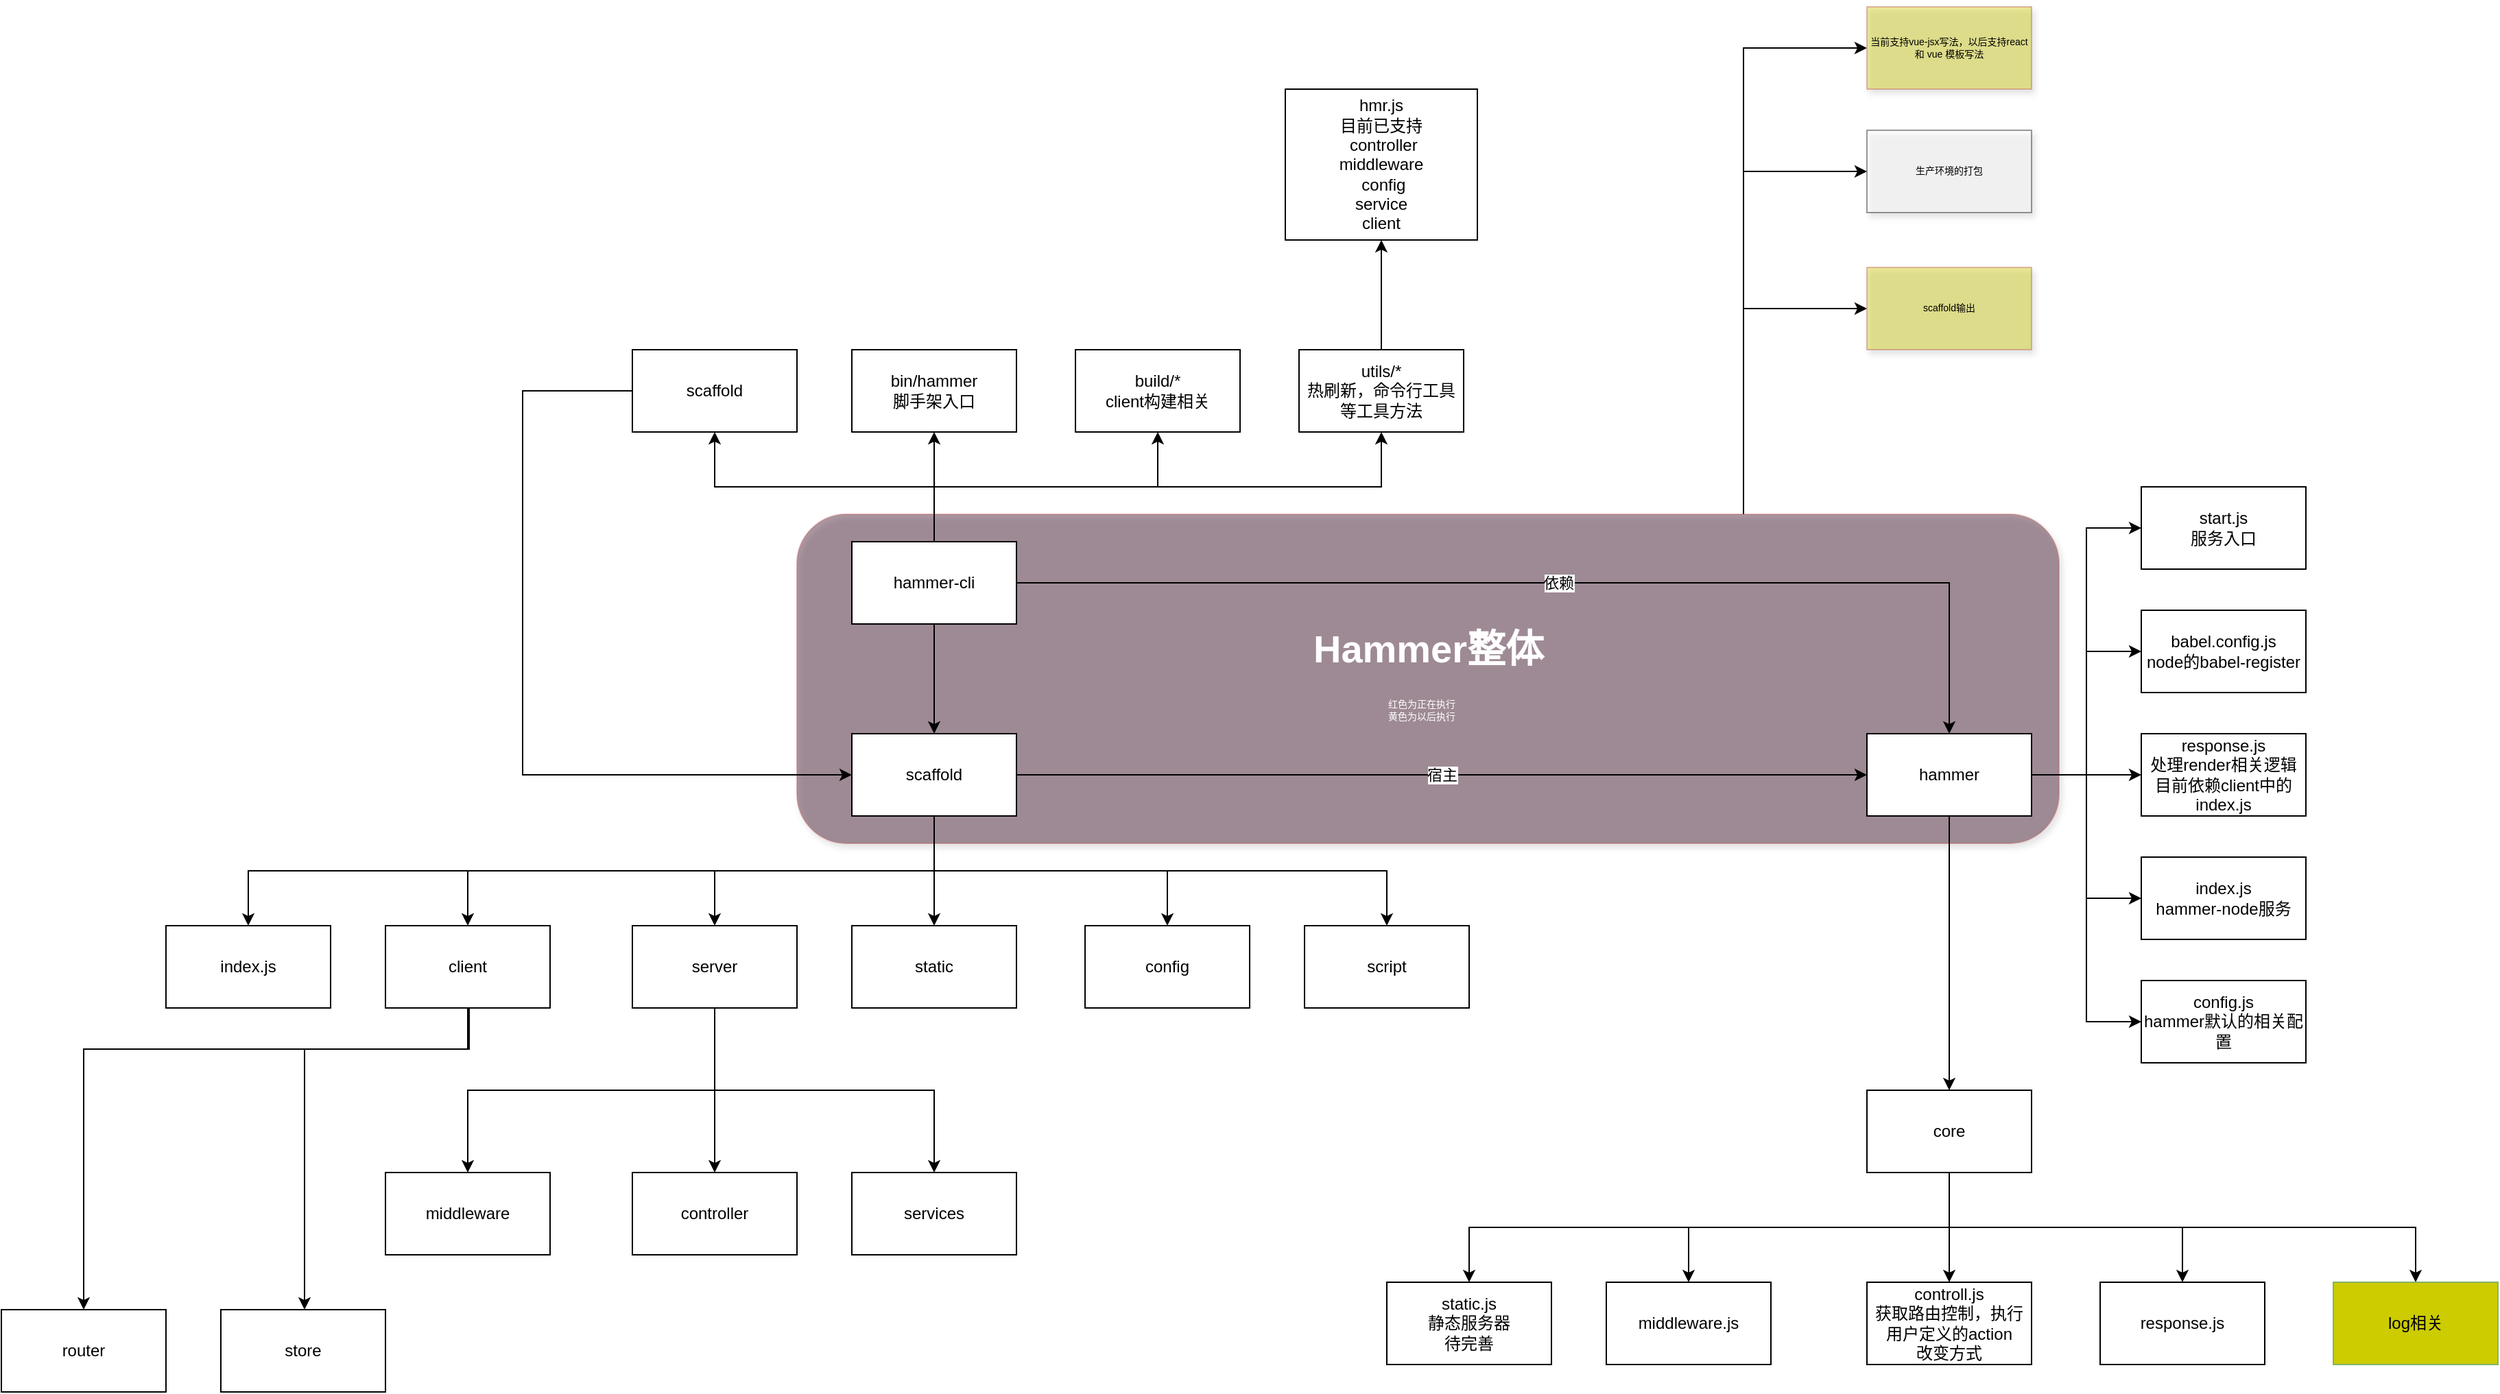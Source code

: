 <mxfile pages="1" version="11.2.8" type="device"><diagram id="hgcn-If17UdlxEZh9qWf" name="Page-1"><mxGraphModel dx="1773" dy="1759" grid="1" gridSize="10" guides="1" tooltips="1" connect="1" arrows="1" fold="1" page="1" pageScale="1" pageWidth="827" pageHeight="1169" math="0" shadow="0"><root><mxCell id="0"/><mxCell id="1" parent="0"/><mxCell id="BrNbEGz4dS70q8q_Q39e-76" style="edgeStyle=orthogonalEdgeStyle;rounded=0;orthogonalLoop=1;jettySize=auto;html=1;exitX=0.75;exitY=0;exitDx=0;exitDy=0;entryX=0;entryY=0.5;entryDx=0;entryDy=0;fontSize=7;fontColor=#000000;" parent="1" source="BrNbEGz4dS70q8q_Q39e-29" target="BrNbEGz4dS70q8q_Q39e-72" edge="1"><mxGeometry relative="1" as="geometry"/></mxCell><mxCell id="BrNbEGz4dS70q8q_Q39e-77" style="edgeStyle=orthogonalEdgeStyle;rounded=0;orthogonalLoop=1;jettySize=auto;html=1;exitX=0.75;exitY=0;exitDx=0;exitDy=0;entryX=0;entryY=0.5;entryDx=0;entryDy=0;fontSize=7;fontColor=#000000;" parent="1" source="BrNbEGz4dS70q8q_Q39e-29" target="BrNbEGz4dS70q8q_Q39e-75" edge="1"><mxGeometry relative="1" as="geometry"/></mxCell><mxCell id="BrNbEGz4dS70q8q_Q39e-79" style="edgeStyle=orthogonalEdgeStyle;rounded=0;orthogonalLoop=1;jettySize=auto;html=1;exitX=0.75;exitY=0;exitDx=0;exitDy=0;entryX=0;entryY=0.5;entryDx=0;entryDy=0;fontSize=7;fontColor=#000000;" parent="1" source="BrNbEGz4dS70q8q_Q39e-29" target="BrNbEGz4dS70q8q_Q39e-78" edge="1"><mxGeometry relative="1" as="geometry"/></mxCell><mxCell id="BrNbEGz4dS70q8q_Q39e-29" value="" style="rounded=1;whiteSpace=wrap;html=1;glass=0;shadow=1;comic=0;fillColor=#33001A;strokeColor=#b85450;gradientColor=none;z-index=-1;opacity=40;" parent="1" vertex="1"><mxGeometry x="90" y="90" width="920" height="240" as="geometry"/></mxCell><mxCell id="BrNbEGz4dS70q8q_Q39e-4" value="" style="edgeStyle=orthogonalEdgeStyle;rounded=0;orthogonalLoop=1;jettySize=auto;html=1;" parent="1" source="BrNbEGz4dS70q8q_Q39e-1" target="BrNbEGz4dS70q8q_Q39e-3" edge="1"><mxGeometry relative="1" as="geometry"/></mxCell><mxCell id="BrNbEGz4dS70q8q_Q39e-6" value="依赖" style="edgeStyle=orthogonalEdgeStyle;rounded=0;orthogonalLoop=1;jettySize=auto;html=1;exitX=1;exitY=0.5;exitDx=0;exitDy=0;entryX=0.5;entryY=0;entryDx=0;entryDy=0;" parent="1" source="BrNbEGz4dS70q8q_Q39e-1" target="BrNbEGz4dS70q8q_Q39e-2" edge="1"><mxGeometry relative="1" as="geometry"/></mxCell><mxCell id="BrNbEGz4dS70q8q_Q39e-59" value="" style="edgeStyle=orthogonalEdgeStyle;rounded=0;orthogonalLoop=1;jettySize=auto;html=1;fontSize=28;fontColor=#FFFFFF;" parent="1" source="BrNbEGz4dS70q8q_Q39e-1" target="BrNbEGz4dS70q8q_Q39e-58" edge="1"><mxGeometry relative="1" as="geometry"/></mxCell><mxCell id="BrNbEGz4dS70q8q_Q39e-61" style="edgeStyle=orthogonalEdgeStyle;rounded=0;orthogonalLoop=1;jettySize=auto;html=1;exitX=0.5;exitY=0;exitDx=0;exitDy=0;entryX=0.5;entryY=1;entryDx=0;entryDy=0;fontSize=28;fontColor=#FFFFFF;" parent="1" source="BrNbEGz4dS70q8q_Q39e-1" target="BrNbEGz4dS70q8q_Q39e-60" edge="1"><mxGeometry relative="1" as="geometry"/></mxCell><mxCell id="BrNbEGz4dS70q8q_Q39e-63" style="edgeStyle=orthogonalEdgeStyle;rounded=0;orthogonalLoop=1;jettySize=auto;html=1;exitX=0.5;exitY=0;exitDx=0;exitDy=0;entryX=0.5;entryY=1;entryDx=0;entryDy=0;fontSize=28;fontColor=#FFFFFF;" parent="1" source="BrNbEGz4dS70q8q_Q39e-1" target="BrNbEGz4dS70q8q_Q39e-62" edge="1"><mxGeometry relative="1" as="geometry"/></mxCell><mxCell id="BrNbEGz4dS70q8q_Q39e-66" style="edgeStyle=orthogonalEdgeStyle;rounded=0;orthogonalLoop=1;jettySize=auto;html=1;exitX=0.5;exitY=0;exitDx=0;exitDy=0;entryX=0.5;entryY=1;entryDx=0;entryDy=0;fontSize=28;fontColor=#FFFFFF;" parent="1" source="BrNbEGz4dS70q8q_Q39e-1" target="BrNbEGz4dS70q8q_Q39e-65" edge="1"><mxGeometry relative="1" as="geometry"/></mxCell><mxCell id="BrNbEGz4dS70q8q_Q39e-1" value="hammer-cli" style="rounded=0;whiteSpace=wrap;html=1;" parent="1" vertex="1"><mxGeometry x="130" y="110" width="120" height="60" as="geometry"/></mxCell><mxCell id="BrNbEGz4dS70q8q_Q39e-58" value="bin/hammer&lt;br&gt;脚手架入口" style="rounded=0;whiteSpace=wrap;html=1;" parent="1" vertex="1"><mxGeometry x="130" y="-30" width="120" height="60" as="geometry"/></mxCell><mxCell id="BrNbEGz4dS70q8q_Q39e-5" value="宿主" style="edgeStyle=orthogonalEdgeStyle;rounded=0;orthogonalLoop=1;jettySize=auto;html=1;exitX=1;exitY=0.5;exitDx=0;exitDy=0;entryX=0;entryY=0.5;entryDx=0;entryDy=0;" parent="1" source="BrNbEGz4dS70q8q_Q39e-3" target="BrNbEGz4dS70q8q_Q39e-2" edge="1"><mxGeometry relative="1" as="geometry"/></mxCell><mxCell id="BrNbEGz4dS70q8q_Q39e-12" value="" style="edgeStyle=orthogonalEdgeStyle;rounded=0;orthogonalLoop=1;jettySize=auto;html=1;" parent="1" source="BrNbEGz4dS70q8q_Q39e-3" target="BrNbEGz4dS70q8q_Q39e-11" edge="1"><mxGeometry relative="1" as="geometry"/></mxCell><mxCell id="BrNbEGz4dS70q8q_Q39e-22" style="edgeStyle=orthogonalEdgeStyle;rounded=0;orthogonalLoop=1;jettySize=auto;html=1;exitX=0.5;exitY=1;exitDx=0;exitDy=0;" parent="1" source="BrNbEGz4dS70q8q_Q39e-3" target="BrNbEGz4dS70q8q_Q39e-20" edge="1"><mxGeometry relative="1" as="geometry"/></mxCell><mxCell id="BrNbEGz4dS70q8q_Q39e-23" style="edgeStyle=orthogonalEdgeStyle;rounded=0;orthogonalLoop=1;jettySize=auto;html=1;exitX=0.5;exitY=1;exitDx=0;exitDy=0;entryX=0.5;entryY=0;entryDx=0;entryDy=0;" parent="1" source="BrNbEGz4dS70q8q_Q39e-3" target="BrNbEGz4dS70q8q_Q39e-7" edge="1"><mxGeometry relative="1" as="geometry"/></mxCell><mxCell id="BrNbEGz4dS70q8q_Q39e-24" style="edgeStyle=orthogonalEdgeStyle;rounded=0;orthogonalLoop=1;jettySize=auto;html=1;exitX=0.5;exitY=1;exitDx=0;exitDy=0;" parent="1" source="BrNbEGz4dS70q8q_Q39e-3" target="BrNbEGz4dS70q8q_Q39e-9" edge="1"><mxGeometry relative="1" as="geometry"/></mxCell><mxCell id="BrNbEGz4dS70q8q_Q39e-26" style="edgeStyle=orthogonalEdgeStyle;rounded=0;orthogonalLoop=1;jettySize=auto;html=1;exitX=0.5;exitY=1;exitDx=0;exitDy=0;entryX=0.5;entryY=0;entryDx=0;entryDy=0;" parent="1" source="BrNbEGz4dS70q8q_Q39e-3" target="BrNbEGz4dS70q8q_Q39e-25" edge="1"><mxGeometry relative="1" as="geometry"/></mxCell><mxCell id="BrNbEGz4dS70q8q_Q39e-28" style="edgeStyle=orthogonalEdgeStyle;rounded=0;orthogonalLoop=1;jettySize=auto;html=1;exitX=0.5;exitY=1;exitDx=0;exitDy=0;entryX=0.5;entryY=0;entryDx=0;entryDy=0;" parent="1" source="BrNbEGz4dS70q8q_Q39e-3" target="BrNbEGz4dS70q8q_Q39e-27" edge="1"><mxGeometry relative="1" as="geometry"/></mxCell><mxCell id="BrNbEGz4dS70q8q_Q39e-3" value="scaffold" style="rounded=0;whiteSpace=wrap;html=1;" parent="1" vertex="1"><mxGeometry x="130" y="250" width="120" height="60" as="geometry"/></mxCell><mxCell id="BrNbEGz4dS70q8q_Q39e-11" value="static" style="rounded=0;whiteSpace=wrap;html=1;" parent="1" vertex="1"><mxGeometry x="130" y="390" width="120" height="60" as="geometry"/></mxCell><mxCell id="BrNbEGz4dS70q8q_Q39e-16" style="edgeStyle=orthogonalEdgeStyle;rounded=0;orthogonalLoop=1;jettySize=auto;html=1;exitX=0.5;exitY=1;exitDx=0;exitDy=0;entryX=0.5;entryY=0;entryDx=0;entryDy=0;" parent="1" source="BrNbEGz4dS70q8q_Q39e-9" target="BrNbEGz4dS70q8q_Q39e-15" edge="1"><mxGeometry relative="1" as="geometry"/></mxCell><mxCell id="BrNbEGz4dS70q8q_Q39e-17" style="edgeStyle=orthogonalEdgeStyle;rounded=0;orthogonalLoop=1;jettySize=auto;html=1;exitX=0.5;exitY=1;exitDx=0;exitDy=0;" parent="1" source="BrNbEGz4dS70q8q_Q39e-9" target="BrNbEGz4dS70q8q_Q39e-13" edge="1"><mxGeometry relative="1" as="geometry"/></mxCell><mxCell id="BrNbEGz4dS70q8q_Q39e-19" style="edgeStyle=orthogonalEdgeStyle;rounded=0;orthogonalLoop=1;jettySize=auto;html=1;exitX=0.5;exitY=1;exitDx=0;exitDy=0;" parent="1" source="BrNbEGz4dS70q8q_Q39e-9" target="BrNbEGz4dS70q8q_Q39e-18" edge="1"><mxGeometry relative="1" as="geometry"/></mxCell><mxCell id="BrNbEGz4dS70q8q_Q39e-9" value="server" style="rounded=0;whiteSpace=wrap;html=1;" parent="1" vertex="1"><mxGeometry x="-30" y="390" width="120" height="60" as="geometry"/></mxCell><mxCell id="BrNbEGz4dS70q8q_Q39e-13" value="middleware" style="rounded=0;whiteSpace=wrap;html=1;" parent="1" vertex="1"><mxGeometry x="-210" y="570" width="120" height="60" as="geometry"/></mxCell><mxCell id="t4fPLTXPBvmUsB0JiVC_-3" style="edgeStyle=orthogonalEdgeStyle;rounded=0;orthogonalLoop=1;jettySize=auto;html=1;exitX=0.5;exitY=1;exitDx=0;exitDy=0;entryX=0.5;entryY=0;entryDx=0;entryDy=0;" parent="1" source="BrNbEGz4dS70q8q_Q39e-7" target="t4fPLTXPBvmUsB0JiVC_-1" edge="1"><mxGeometry relative="1" as="geometry"><Array as="points"><mxPoint x="-149" y="480"/><mxPoint x="-429" y="480"/></Array></mxGeometry></mxCell><mxCell id="t4fPLTXPBvmUsB0JiVC_-5" style="edgeStyle=orthogonalEdgeStyle;rounded=0;orthogonalLoop=1;jettySize=auto;html=1;exitX=0.5;exitY=1;exitDx=0;exitDy=0;" parent="1" source="BrNbEGz4dS70q8q_Q39e-7" target="t4fPLTXPBvmUsB0JiVC_-4" edge="1"><mxGeometry relative="1" as="geometry"><Array as="points"><mxPoint x="-149" y="480"/><mxPoint x="-269" y="480"/></Array></mxGeometry></mxCell><mxCell id="BrNbEGz4dS70q8q_Q39e-7" value="client" style="rounded=0;whiteSpace=wrap;html=1;" parent="1" vertex="1"><mxGeometry x="-210" y="390" width="120" height="60" as="geometry"/></mxCell><mxCell id="t4fPLTXPBvmUsB0JiVC_-1" value="router" style="rounded=0;whiteSpace=wrap;html=1;" parent="1" vertex="1"><mxGeometry x="-490" y="670" width="120" height="60" as="geometry"/></mxCell><mxCell id="BrNbEGz4dS70q8q_Q39e-32" value="" style="edgeStyle=orthogonalEdgeStyle;rounded=0;orthogonalLoop=1;jettySize=auto;html=1;" parent="1" source="BrNbEGz4dS70q8q_Q39e-2" target="BrNbEGz4dS70q8q_Q39e-31" edge="1"><mxGeometry relative="1" as="geometry"/></mxCell><mxCell id="BrNbEGz4dS70q8q_Q39e-34" value="" style="edgeStyle=orthogonalEdgeStyle;rounded=0;orthogonalLoop=1;jettySize=auto;html=1;" parent="1" source="BrNbEGz4dS70q8q_Q39e-2" target="BrNbEGz4dS70q8q_Q39e-33" edge="1"><mxGeometry relative="1" as="geometry"/></mxCell><mxCell id="BrNbEGz4dS70q8q_Q39e-39" style="edgeStyle=orthogonalEdgeStyle;rounded=0;orthogonalLoop=1;jettySize=auto;html=1;exitX=1;exitY=0.5;exitDx=0;exitDy=0;entryX=0;entryY=0.5;entryDx=0;entryDy=0;" parent="1" source="BrNbEGz4dS70q8q_Q39e-2" target="BrNbEGz4dS70q8q_Q39e-38" edge="1"><mxGeometry relative="1" as="geometry"/></mxCell><mxCell id="BrNbEGz4dS70q8q_Q39e-41" style="edgeStyle=orthogonalEdgeStyle;rounded=0;orthogonalLoop=1;jettySize=auto;html=1;exitX=1;exitY=0.5;exitDx=0;exitDy=0;entryX=0;entryY=0.5;entryDx=0;entryDy=0;" parent="1" source="BrNbEGz4dS70q8q_Q39e-2" target="BrNbEGz4dS70q8q_Q39e-40" edge="1"><mxGeometry relative="1" as="geometry"/></mxCell><mxCell id="BrNbEGz4dS70q8q_Q39e-43" style="edgeStyle=orthogonalEdgeStyle;rounded=0;orthogonalLoop=1;jettySize=auto;html=1;exitX=1;exitY=0.5;exitDx=0;exitDy=0;entryX=0;entryY=0.5;entryDx=0;entryDy=0;" parent="1" source="BrNbEGz4dS70q8q_Q39e-2" target="BrNbEGz4dS70q8q_Q39e-42" edge="1"><mxGeometry relative="1" as="geometry"/></mxCell><mxCell id="BrNbEGz4dS70q8q_Q39e-45" style="edgeStyle=orthogonalEdgeStyle;rounded=0;orthogonalLoop=1;jettySize=auto;html=1;exitX=1;exitY=0.5;exitDx=0;exitDy=0;entryX=0;entryY=0.5;entryDx=0;entryDy=0;" parent="1" source="BrNbEGz4dS70q8q_Q39e-2" target="BrNbEGz4dS70q8q_Q39e-44" edge="1"><mxGeometry relative="1" as="geometry"/></mxCell><mxCell id="BrNbEGz4dS70q8q_Q39e-2" value="hammer" style="rounded=0;whiteSpace=wrap;html=1;" parent="1" vertex="1"><mxGeometry x="870" y="250" width="120" height="60" as="geometry"/></mxCell><mxCell id="BrNbEGz4dS70q8q_Q39e-33" value="response.js&lt;br&gt;处理render相关逻辑&lt;br&gt;目前依赖client中的index.js" style="rounded=0;whiteSpace=wrap;html=1;" parent="1" vertex="1"><mxGeometry x="1070" y="250" width="120" height="60" as="geometry"/></mxCell><mxCell id="BrNbEGz4dS70q8q_Q39e-49" value="" style="edgeStyle=orthogonalEdgeStyle;rounded=0;orthogonalLoop=1;jettySize=auto;html=1;fontSize=28;fontColor=#FFFFFF;" parent="1" source="BrNbEGz4dS70q8q_Q39e-31" target="BrNbEGz4dS70q8q_Q39e-48" edge="1"><mxGeometry relative="1" as="geometry"/></mxCell><mxCell id="BrNbEGz4dS70q8q_Q39e-52" style="edgeStyle=orthogonalEdgeStyle;rounded=0;orthogonalLoop=1;jettySize=auto;html=1;exitX=0.5;exitY=1;exitDx=0;exitDy=0;entryX=0.5;entryY=0;entryDx=0;entryDy=0;fontSize=28;fontColor=#FFFFFF;" parent="1" source="BrNbEGz4dS70q8q_Q39e-31" target="BrNbEGz4dS70q8q_Q39e-50" edge="1"><mxGeometry relative="1" as="geometry"/></mxCell><mxCell id="BrNbEGz4dS70q8q_Q39e-53" style="edgeStyle=orthogonalEdgeStyle;rounded=0;orthogonalLoop=1;jettySize=auto;html=1;exitX=0.5;exitY=1;exitDx=0;exitDy=0;entryX=0.5;entryY=0;entryDx=0;entryDy=0;fontSize=28;fontColor=#FFFFFF;" parent="1" source="BrNbEGz4dS70q8q_Q39e-31" target="BrNbEGz4dS70q8q_Q39e-51" edge="1"><mxGeometry relative="1" as="geometry"/></mxCell><mxCell id="BrNbEGz4dS70q8q_Q39e-55" style="edgeStyle=orthogonalEdgeStyle;rounded=0;orthogonalLoop=1;jettySize=auto;html=1;exitX=0.5;exitY=1;exitDx=0;exitDy=0;fontSize=28;fontColor=#FFFFFF;" parent="1" source="BrNbEGz4dS70q8q_Q39e-31" target="BrNbEGz4dS70q8q_Q39e-54" edge="1"><mxGeometry relative="1" as="geometry"/></mxCell><mxCell id="BrNbEGz4dS70q8q_Q39e-57" style="edgeStyle=orthogonalEdgeStyle;rounded=0;orthogonalLoop=1;jettySize=auto;html=1;exitX=0.5;exitY=1;exitDx=0;exitDy=0;entryX=0.5;entryY=0;entryDx=0;entryDy=0;fontSize=28;fontColor=#FFFFFF;" parent="1" source="BrNbEGz4dS70q8q_Q39e-31" target="BrNbEGz4dS70q8q_Q39e-56" edge="1"><mxGeometry relative="1" as="geometry"/></mxCell><mxCell id="BrNbEGz4dS70q8q_Q39e-31" value="core" style="rounded=0;whiteSpace=wrap;html=1;" parent="1" vertex="1"><mxGeometry x="870" y="510" width="120" height="60" as="geometry"/></mxCell><mxCell id="BrNbEGz4dS70q8q_Q39e-48" value="controll.js&lt;br&gt;获取路由控制，执行用户定义的action&lt;br&gt;改变方式" style="rounded=0;whiteSpace=wrap;html=1;" parent="1" vertex="1"><mxGeometry x="870" y="650" width="120" height="60" as="geometry"/></mxCell><mxCell id="BrNbEGz4dS70q8q_Q39e-15" value="controller" style="rounded=0;whiteSpace=wrap;html=1;" parent="1" vertex="1"><mxGeometry x="-30" y="570" width="120" height="60" as="geometry"/></mxCell><mxCell id="BrNbEGz4dS70q8q_Q39e-18" value="services" style="rounded=0;whiteSpace=wrap;html=1;" parent="1" vertex="1"><mxGeometry x="130" y="570" width="120" height="60" as="geometry"/></mxCell><mxCell id="BrNbEGz4dS70q8q_Q39e-20" value="config" style="rounded=0;whiteSpace=wrap;html=1;" parent="1" vertex="1"><mxGeometry x="300" y="390" width="120" height="60" as="geometry"/></mxCell><mxCell id="BrNbEGz4dS70q8q_Q39e-25" value="script" style="rounded=0;whiteSpace=wrap;html=1;" parent="1" vertex="1"><mxGeometry x="460" y="390" width="120" height="60" as="geometry"/></mxCell><mxCell id="BrNbEGz4dS70q8q_Q39e-27" value="index.js" style="rounded=0;whiteSpace=wrap;html=1;" parent="1" vertex="1"><mxGeometry x="-370" y="390" width="120" height="60" as="geometry"/></mxCell><mxCell id="BrNbEGz4dS70q8q_Q39e-38" value="babel.config.js&lt;br&gt;node的babel-register" style="rounded=0;whiteSpace=wrap;html=1;" parent="1" vertex="1"><mxGeometry x="1070" y="160" width="120" height="60" as="geometry"/></mxCell><mxCell id="BrNbEGz4dS70q8q_Q39e-40" value="start.js&lt;br&gt;服务入口" style="rounded=0;whiteSpace=wrap;html=1;" parent="1" vertex="1"><mxGeometry x="1070" y="70" width="120" height="60" as="geometry"/></mxCell><mxCell id="BrNbEGz4dS70q8q_Q39e-42" value="index.js&lt;br&gt;hammer-node服务" style="rounded=0;whiteSpace=wrap;html=1;" parent="1" vertex="1"><mxGeometry x="1070" y="340" width="120" height="60" as="geometry"/></mxCell><mxCell id="BrNbEGz4dS70q8q_Q39e-44" value="config.js&lt;br&gt;hammer默认的相关配置" style="rounded=0;whiteSpace=wrap;html=1;" parent="1" vertex="1"><mxGeometry x="1070" y="430" width="120" height="60" as="geometry"/></mxCell><mxCell id="BrNbEGz4dS70q8q_Q39e-46" value="Hammer整体" style="text;html=1;resizable=0;points=[];autosize=1;align=center;verticalAlign=middle;spacingTop=-4;fontColor=#FFFFFF;fontStyle=1;fontSize=28;" parent="1" vertex="1"><mxGeometry x="505" y="180" width="90" height="20" as="geometry"/></mxCell><mxCell id="BrNbEGz4dS70q8q_Q39e-50" value="middleware.js" style="rounded=0;whiteSpace=wrap;html=1;" parent="1" vertex="1"><mxGeometry x="680" y="650" width="120" height="60" as="geometry"/></mxCell><mxCell id="BrNbEGz4dS70q8q_Q39e-51" value="response.js" style="rounded=0;whiteSpace=wrap;html=1;" parent="1" vertex="1"><mxGeometry x="1040" y="650" width="120" height="60" as="geometry"/></mxCell><mxCell id="BrNbEGz4dS70q8q_Q39e-54" value="static.js&lt;br&gt;静态服务器&lt;br&gt;待完善" style="rounded=0;whiteSpace=wrap;html=1;" parent="1" vertex="1"><mxGeometry x="520" y="650" width="120" height="60" as="geometry"/></mxCell><mxCell id="BrNbEGz4dS70q8q_Q39e-56" value="log相关" style="rounded=0;whiteSpace=wrap;html=1;fillColor=#CCCC00;strokeColor=#82b366;" parent="1" vertex="1"><mxGeometry x="1210" y="650" width="120" height="60" as="geometry"/></mxCell><mxCell id="BrNbEGz4dS70q8q_Q39e-60" value="build/*&lt;br&gt;client构建相关" style="rounded=0;whiteSpace=wrap;html=1;" parent="1" vertex="1"><mxGeometry x="293" y="-30" width="120" height="60" as="geometry"/></mxCell><mxCell id="BrNbEGz4dS70q8q_Q39e-64" style="edgeStyle=orthogonalEdgeStyle;rounded=0;orthogonalLoop=1;jettySize=auto;html=1;exitX=0;exitY=0.5;exitDx=0;exitDy=0;entryX=0;entryY=0.5;entryDx=0;entryDy=0;fontSize=28;fontColor=#FFFFFF;" parent="1" source="BrNbEGz4dS70q8q_Q39e-62" target="BrNbEGz4dS70q8q_Q39e-3" edge="1"><mxGeometry relative="1" as="geometry"><Array as="points"><mxPoint x="-110"/><mxPoint x="-110" y="280"/></Array></mxGeometry></mxCell><mxCell id="BrNbEGz4dS70q8q_Q39e-62" value="scaffold" style="rounded=0;whiteSpace=wrap;html=1;" parent="1" vertex="1"><mxGeometry x="-30" y="-30" width="120" height="60" as="geometry"/></mxCell><mxCell id="BrNbEGz4dS70q8q_Q39e-68" value="" style="edgeStyle=orthogonalEdgeStyle;rounded=0;orthogonalLoop=1;jettySize=auto;html=1;fontSize=28;fontColor=#FFFFFF;" parent="1" source="BrNbEGz4dS70q8q_Q39e-65" target="BrNbEGz4dS70q8q_Q39e-67" edge="1"><mxGeometry relative="1" as="geometry"/></mxCell><mxCell id="BrNbEGz4dS70q8q_Q39e-65" value="utils/*&lt;br&gt;热刷新，命令行工具等工具方法" style="rounded=0;whiteSpace=wrap;html=1;" parent="1" vertex="1"><mxGeometry x="456" y="-30" width="120" height="60" as="geometry"/></mxCell><mxCell id="BrNbEGz4dS70q8q_Q39e-67" value="hmr.js&lt;br&gt;目前已支持&lt;br&gt;&amp;nbsp;controller &lt;br&gt;middleware&lt;br&gt;&amp;nbsp;config&lt;br&gt;service&lt;br&gt;client" style="rounded=0;whiteSpace=wrap;html=1;" parent="1" vertex="1"><mxGeometry x="446" y="-220" width="140" height="110" as="geometry"/></mxCell><mxCell id="BrNbEGz4dS70q8q_Q39e-69" value="红色为正在执行&lt;br style=&quot;font-size: 7px;&quot;&gt;黄色为以后执行" style="text;html=1;resizable=0;points=[];autosize=1;align=center;verticalAlign=middle;spacingTop=-4;fontSize=7;fontColor=#FFFFFF;fontStyle=0" parent="1" vertex="1"><mxGeometry x="440" y="200" width="210" height="70" as="geometry"/></mxCell><mxCell id="BrNbEGz4dS70q8q_Q39e-72" value="当前支持vue-jsx写法，以后支持react 和 vue 模板写法" style="rounded=0;whiteSpace=wrap;html=1;shadow=1;glass=0;comic=0;strokeColor=#b85450;fillColor=#CCCC00;fontSize=7;fontColor=#000000;opacity=40;align=center;" parent="1" vertex="1"><mxGeometry x="870" y="-280" width="120" height="60" as="geometry"/></mxCell><mxCell id="BrNbEGz4dS70q8q_Q39e-75" value="生产环境的打包" style="rounded=0;whiteSpace=wrap;html=1;shadow=1;glass=0;comic=0;fontSize=7;opacity=40;align=center;" parent="1" vertex="1"><mxGeometry x="870" y="-190" width="120" height="60" as="geometry"/></mxCell><mxCell id="BrNbEGz4dS70q8q_Q39e-78" value="scaffold输出" style="rounded=0;whiteSpace=wrap;html=1;shadow=1;glass=0;comic=0;strokeColor=#b85450;fillColor=#CCCC00;fontSize=7;fontColor=#000000;opacity=40;align=center;" parent="1" vertex="1"><mxGeometry x="870" y="-90" width="120" height="60" as="geometry"/></mxCell><mxCell id="t4fPLTXPBvmUsB0JiVC_-4" value="store" style="rounded=0;whiteSpace=wrap;html=1;" parent="1" vertex="1"><mxGeometry x="-330" y="670" width="120" height="60" as="geometry"/></mxCell></root></mxGraphModel></diagram></mxfile>